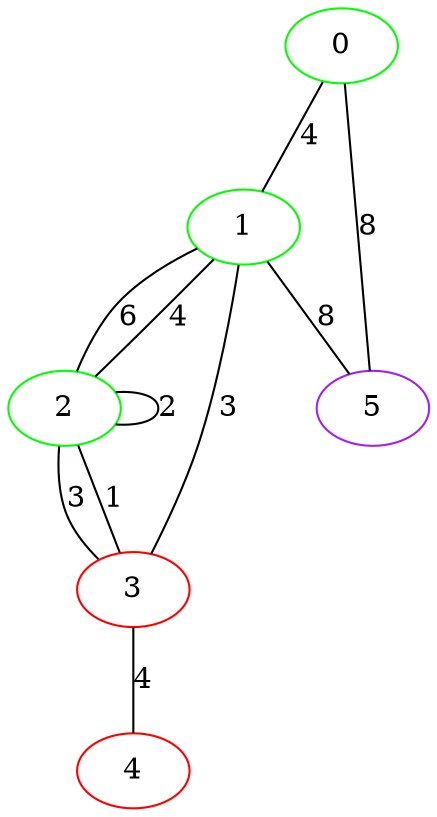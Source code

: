 graph "" {
0 [color=green, weight=2];
1 [color=green, weight=2];
2 [color=green, weight=2];
3 [color=red, weight=1];
4 [color=red, weight=1];
5 [color=purple, weight=4];
0 -- 1  [key=0, label=4];
0 -- 5  [key=0, label=8];
1 -- 2  [key=0, label=6];
1 -- 2  [key=1, label=4];
1 -- 3  [key=0, label=3];
1 -- 5  [key=0, label=8];
2 -- 2  [key=0, label=2];
2 -- 3  [key=0, label=3];
2 -- 3  [key=1, label=1];
3 -- 4  [key=0, label=4];
}
